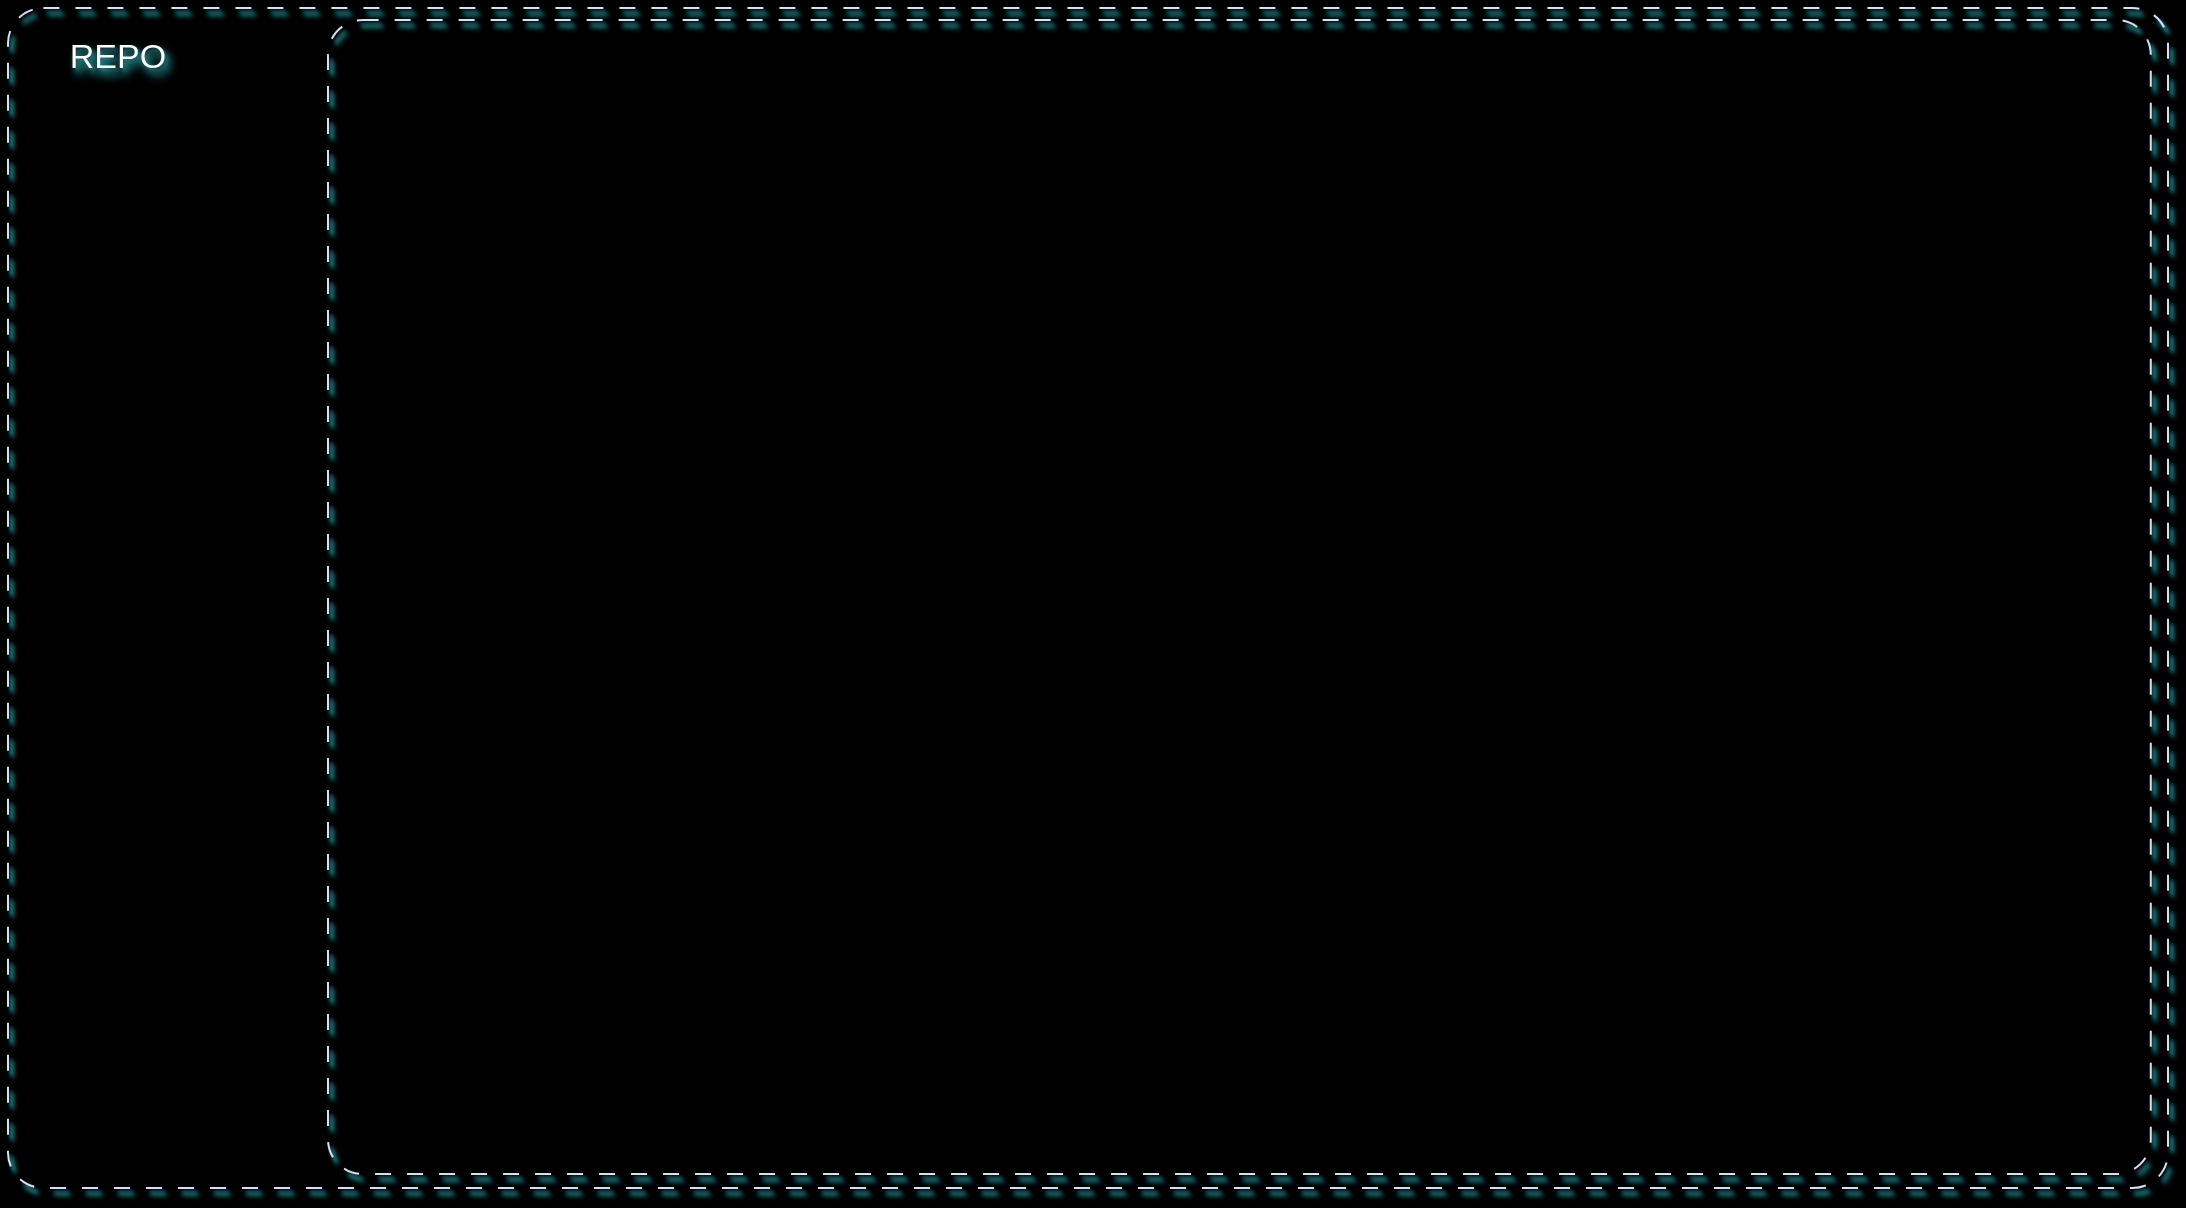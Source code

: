<mxfile version="24.7.6">
  <diagram id="QgBFyqrRVEw8XDjFATjv" name="Page-1">
    <mxGraphModel dx="2049" dy="1066" grid="0" gridSize="10" guides="1" tooltips="1" connect="1" arrows="1" fold="1" page="1" pageScale="1" pageWidth="1169" pageHeight="827" background="#000000" math="0" shadow="1">
      <root>
        <mxCell id="0" />
        <mxCell id="1" parent="0" />
        <mxCell id="xoSKbmUR9g-QrYVp5UOQ-6" value="" style="rounded=1;whiteSpace=wrap;html=1;shadow=1;arcSize=3;fillColor=none;glass=0;perimeterSpacing=0;labelBorderColor=none;shadowOffsetX=2;shadowOpacity=80;shadowColor=#33FFFF;strokeColor=#D4E1F5;dashed=1;dashPattern=8 8;strokeWidth=1;shadowBlur=1;" parent="1" vertex="1">
          <mxGeometry x="40" y="119" width="1080" height="590" as="geometry" />
        </mxCell>
        <mxCell id="xoSKbmUR9g-QrYVp5UOQ-9" value="REPO" style="text;html=1;strokeColor=none;fillColor=none;align=center;verticalAlign=middle;whiteSpace=wrap;rounded=0;shadow=1;sketch=0;shadowColor=#33FFFF;textShadow=1;fontColor=#FFFFFF;shadowOpacity=80;fontSize=17;" parent="1" vertex="1">
          <mxGeometry x="40" y="119" width="110" height="50" as="geometry" />
        </mxCell>
        <mxCell id="hPwD0va-eVLNnhL9q7Hv-1" value="" style="rounded=1;whiteSpace=wrap;html=1;shadow=1;arcSize=3;fillColor=none;glass=0;perimeterSpacing=0;labelBorderColor=none;shadowOffsetX=2;shadowOpacity=80;shadowColor=#33FFFF;strokeColor=#D4E1F5;dashed=1;dashPattern=8 8;strokeWidth=1;shadowBlur=1;" vertex="1" parent="1">
          <mxGeometry x="200" y="125" width="911.39" height="577" as="geometry" />
        </mxCell>
      </root>
    </mxGraphModel>
  </diagram>
</mxfile>
